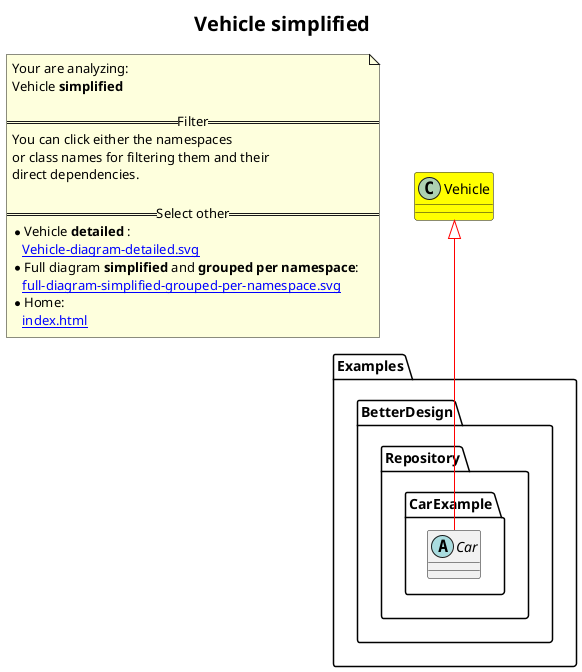 @startuml
skinparam linetype ortho
title <size:20>Vehicle **simplified** </size>
note "Your are analyzing:\nVehicle **simplified** \n\n==Filter==\nYou can click either the namespaces \nor class names for filtering them and their\ndirect dependencies.\n\n==Select other==\n* Vehicle **detailed** :\n   [[Vehicle-diagram-detailed.svg]]\n* Full diagram **simplified** and **grouped per namespace**:\n   [[full-diagram-simplified-grouped-per-namespace.svg]]\n* Home:\n   [[index.html]]" as FloatingNote
class Vehicle [[Vehicle-diagram-simplified.svg]] #yellow {
}
      abstract class Examples.BetterDesign.Repository.CarExample.Car [[Examples.BetterDesign.Repository.CarExample.Car-diagram-simplified.svg]]  {
      }
 ' *************************************** 
 ' *************************************** 
 ' *************************************** 
' Class relations extracted from namespace:
' 
' Class relations extracted from namespace:
' Examples.BetterDesign.Repository.CarExample
Vehicle <|-[#red]- Examples.BetterDesign.Repository.CarExample.Car
@enduml